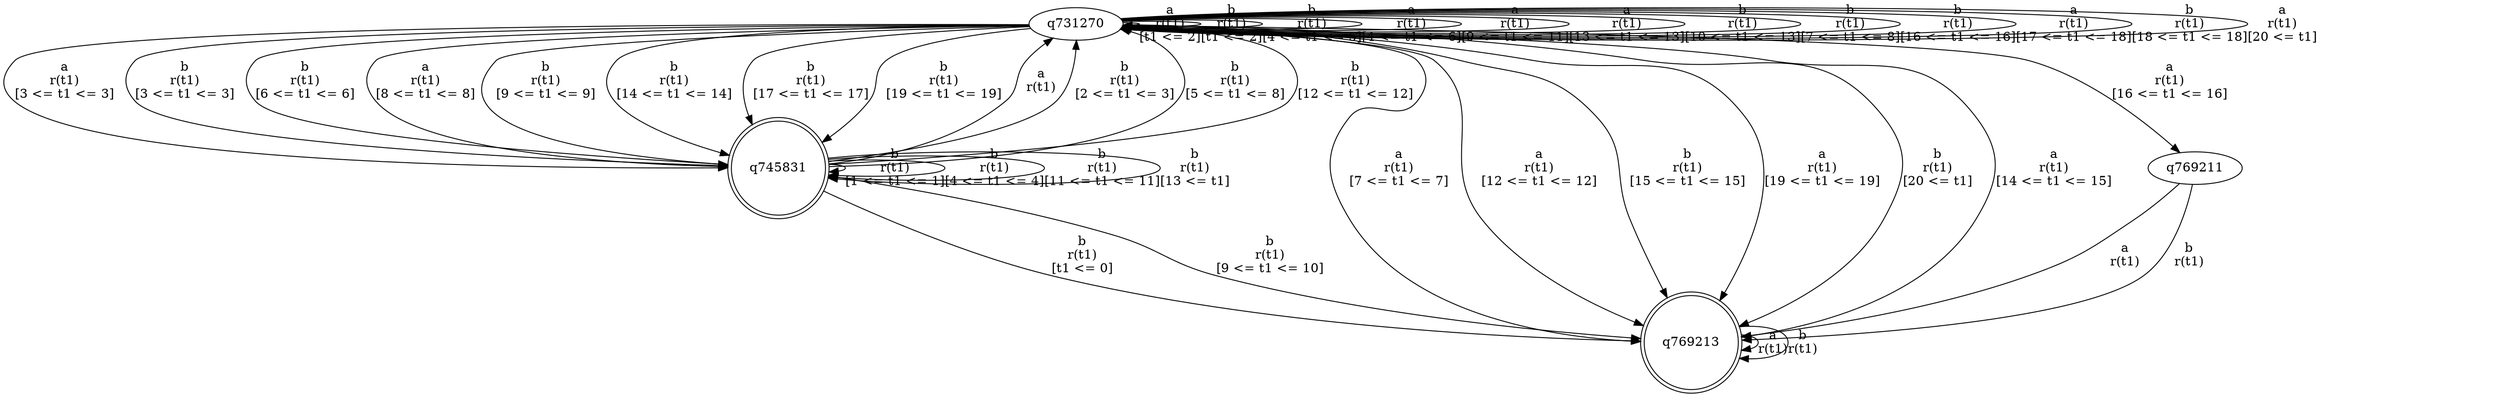 digraph "tests_1/test22/solution101/solution_verwer" {
	q731270[label=q731270]
	q745831[label=q745831 shape=doublecircle]
	q769213[label=q769213 shape=doublecircle]
	q769211[label=q769211]
	q731270 -> q731270[label="a\nr(t1)\n[t1 <= 2]"]
	q731270 -> q731270[label="b\nr(t1)\n[t1 <= 2]"]
	q731270 -> q745831[label="a\nr(t1)\n[3 <= t1 <= 3]"]
	q745831 -> q731270[label="a\nr(t1)\n"]
	q745831 -> q769213[label="b\nr(t1)\n[t1 <= 0]"]
	q769213 -> q769213[label="a\nr(t1)\n"]
	q769213 -> q769213[label="b\nr(t1)\n"]
	q745831 -> q745831[label="b\nr(t1)\n[1 <= t1 <= 1]"]
	q745831 -> q731270[label="b\nr(t1)\n[2 <= t1 <= 3]"]
	q745831 -> q745831[label="b\nr(t1)\n[4 <= t1 <= 4]"]
	q745831 -> q731270[label="b\nr(t1)\n[5 <= t1 <= 8]"]
	q745831 -> q769213[label="b\nr(t1)\n[9 <= t1 <= 10]"]
	q745831 -> q745831[label="b\nr(t1)\n[11 <= t1 <= 11]"]
	q745831 -> q731270[label="b\nr(t1)\n[12 <= t1 <= 12]"]
	q745831 -> q745831[label="b\nr(t1)\n[13 <= t1]"]
	q731270 -> q745831[label="b\nr(t1)\n[3 <= t1 <= 3]"]
	q731270 -> q731270[label="b\nr(t1)\n[4 <= t1 <= 5]"]
	q731270 -> q731270[label="a\nr(t1)\n[4 <= t1 <= 6]"]
	q731270 -> q745831[label="b\nr(t1)\n[6 <= t1 <= 6]"]
	q731270 -> q769213[label="a\nr(t1)\n[7 <= t1 <= 7]"]
	q731270 -> q745831[label="a\nr(t1)\n[8 <= t1 <= 8]"]
	q731270 -> q745831[label="b\nr(t1)\n[9 <= t1 <= 9]"]
	q731270 -> q769213[label="a\nr(t1)\n[12 <= t1 <= 12]"]
	q731270 -> q731270[label="a\nr(t1)\n[9 <= t1 <= 11]"]
	q731270 -> q731270[label="a\nr(t1)\n[13 <= t1 <= 13]"]
	q731270 -> q731270[label="b\nr(t1)\n[10 <= t1 <= 13]"]
	q731270 -> q745831[label="b\nr(t1)\n[14 <= t1 <= 14]"]
	q731270 -> q731270[label="b\nr(t1)\n[7 <= t1 <= 8]"]
	q731270 -> q769213[label="b\nr(t1)\n[15 <= t1 <= 15]"]
	q731270 -> q769211[label="a\nr(t1)\n[16 <= t1 <= 16]"]
	q769211 -> q769213[label="a\nr(t1)\n"]
	q769211 -> q769213[label="b\nr(t1)\n"]
	q731270 -> q731270[label="b\nr(t1)\n[16 <= t1 <= 16]"]
	q731270 -> q745831[label="b\nr(t1)\n[17 <= t1 <= 17]"]
	q731270 -> q731270[label="a\nr(t1)\n[17 <= t1 <= 18]"]
	q731270 -> q731270[label="b\nr(t1)\n[18 <= t1 <= 18]"]
	q731270 -> q769213[label="a\nr(t1)\n[19 <= t1 <= 19]"]
	q731270 -> q731270[label="a\nr(t1)\n[20 <= t1]"]
	q731270 -> q745831[label="b\nr(t1)\n[19 <= t1 <= 19]"]
	q731270 -> q769213[label="b\nr(t1)\n[20 <= t1]"]
	q731270 -> q769213[label="a\nr(t1)\n[14 <= t1 <= 15]"]
}
